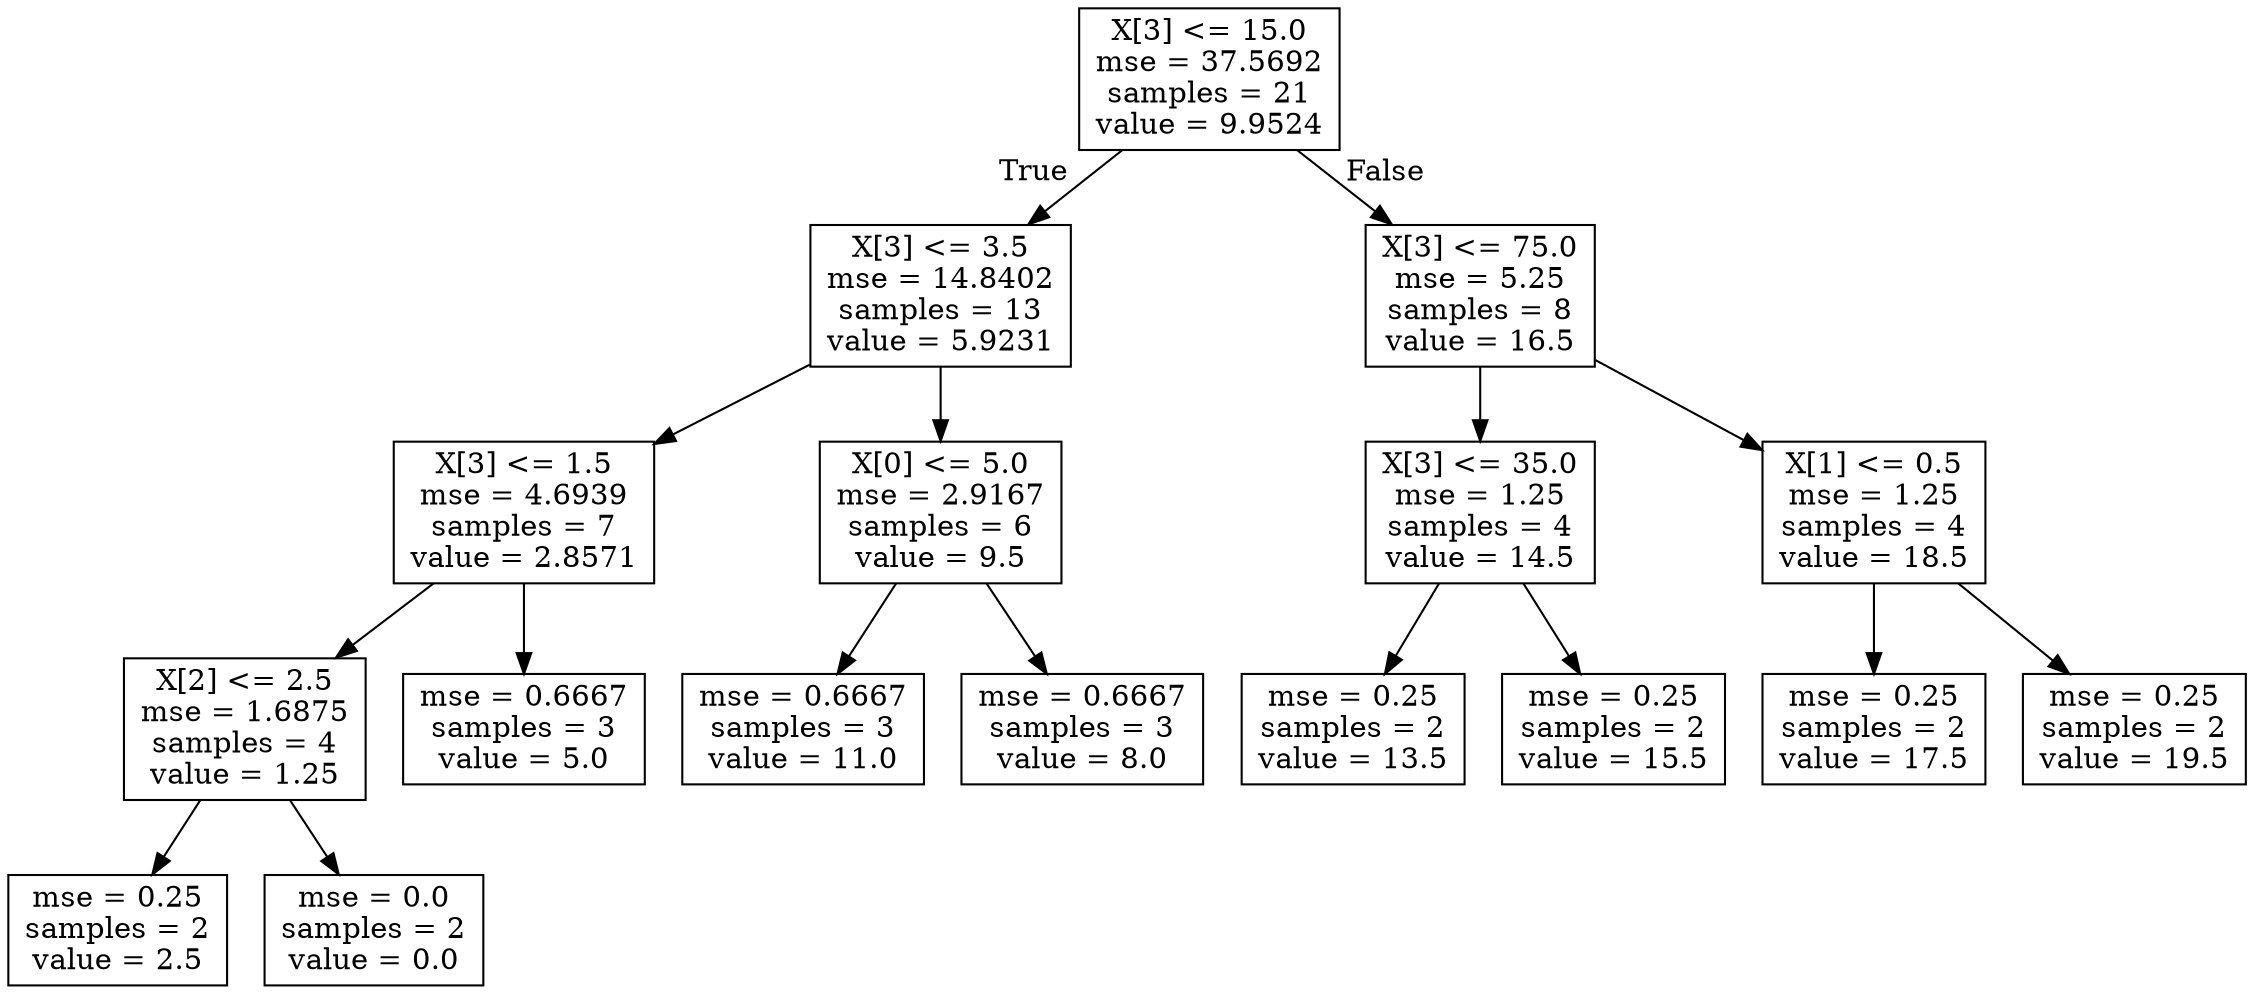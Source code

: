 digraph Tree {
node [shape=box] ;
0 [label="X[3] <= 15.0\nmse = 37.5692\nsamples = 21\nvalue = 9.9524"] ;
1 [label="X[3] <= 3.5\nmse = 14.8402\nsamples = 13\nvalue = 5.9231"] ;
0 -> 1 [labeldistance=2.5, labelangle=45, headlabel="True"] ;
2 [label="X[3] <= 1.5\nmse = 4.6939\nsamples = 7\nvalue = 2.8571"] ;
1 -> 2 ;
3 [label="X[2] <= 2.5\nmse = 1.6875\nsamples = 4\nvalue = 1.25"] ;
2 -> 3 ;
4 [label="mse = 0.25\nsamples = 2\nvalue = 2.5"] ;
3 -> 4 ;
5 [label="mse = 0.0\nsamples = 2\nvalue = 0.0"] ;
3 -> 5 ;
6 [label="mse = 0.6667\nsamples = 3\nvalue = 5.0"] ;
2 -> 6 ;
7 [label="X[0] <= 5.0\nmse = 2.9167\nsamples = 6\nvalue = 9.5"] ;
1 -> 7 ;
8 [label="mse = 0.6667\nsamples = 3\nvalue = 11.0"] ;
7 -> 8 ;
9 [label="mse = 0.6667\nsamples = 3\nvalue = 8.0"] ;
7 -> 9 ;
10 [label="X[3] <= 75.0\nmse = 5.25\nsamples = 8\nvalue = 16.5"] ;
0 -> 10 [labeldistance=2.5, labelangle=-45, headlabel="False"] ;
11 [label="X[3] <= 35.0\nmse = 1.25\nsamples = 4\nvalue = 14.5"] ;
10 -> 11 ;
12 [label="mse = 0.25\nsamples = 2\nvalue = 13.5"] ;
11 -> 12 ;
13 [label="mse = 0.25\nsamples = 2\nvalue = 15.5"] ;
11 -> 13 ;
14 [label="X[1] <= 0.5\nmse = 1.25\nsamples = 4\nvalue = 18.5"] ;
10 -> 14 ;
15 [label="mse = 0.25\nsamples = 2\nvalue = 17.5"] ;
14 -> 15 ;
16 [label="mse = 0.25\nsamples = 2\nvalue = 19.5"] ;
14 -> 16 ;
}